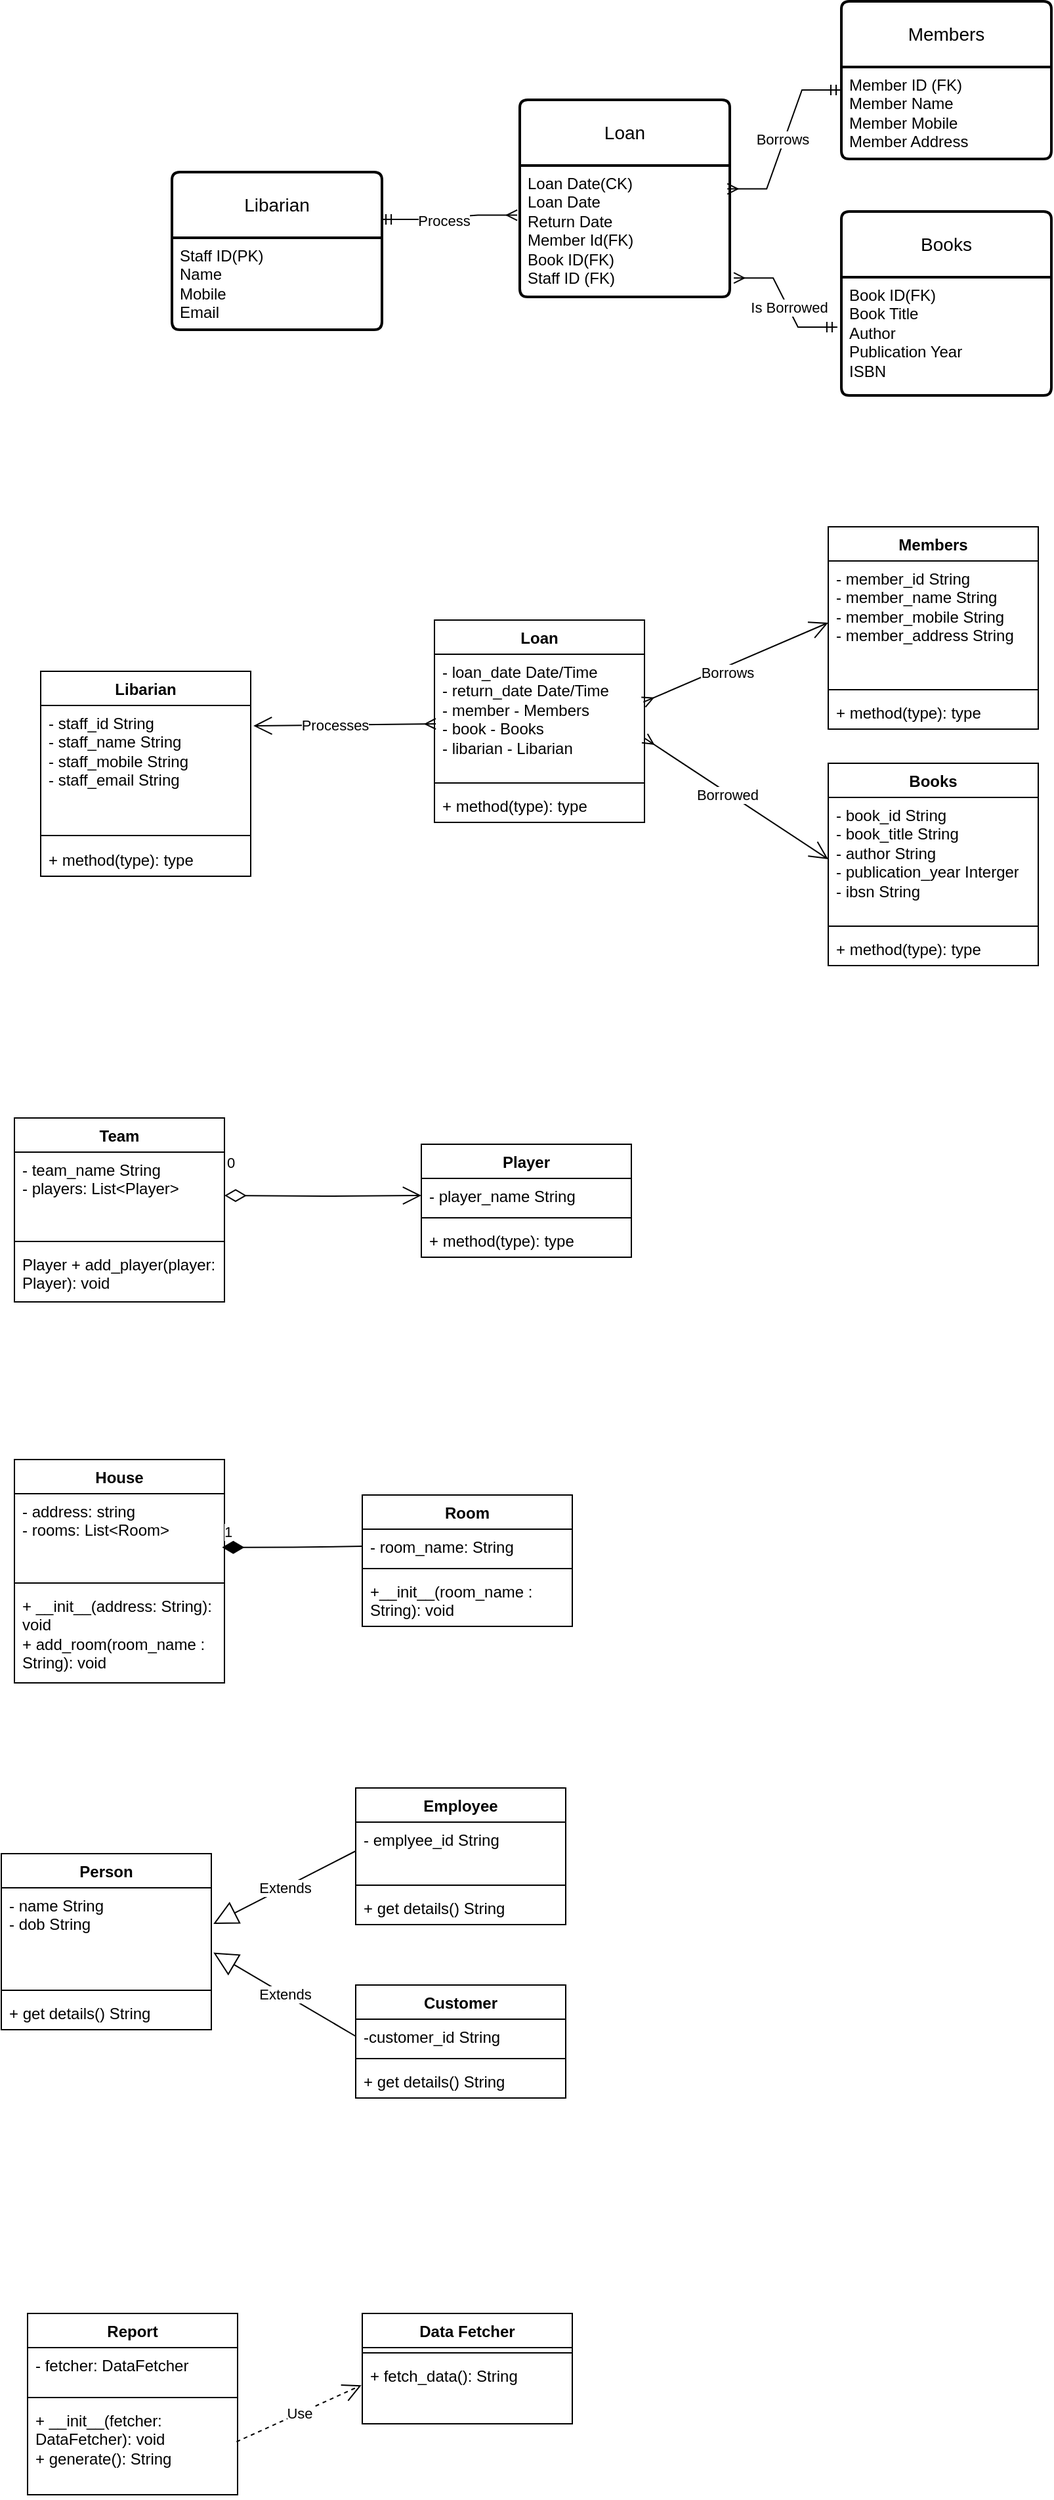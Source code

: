<mxfile version="24.4.9" type="github">
  <diagram name="Page-1" id="__DIU5h5kTY2vrSWCCUe">
    <mxGraphModel dx="596" dy="1442" grid="1" gridSize="10" guides="1" tooltips="1" connect="1" arrows="1" fold="1" page="1" pageScale="1" pageWidth="850" pageHeight="1100" math="0" shadow="0">
      <root>
        <mxCell id="0" />
        <mxCell id="1" parent="0" />
        <mxCell id="IKmc-VJ2x0gXi0Ftxa_Y-1" value="Books" style="swimlane;childLayout=stackLayout;horizontal=1;startSize=50;horizontalStack=0;rounded=1;fontSize=14;fontStyle=0;strokeWidth=2;resizeParent=0;resizeLast=1;shadow=0;dashed=0;align=center;arcSize=4;whiteSpace=wrap;html=1;" vertex="1" parent="1">
          <mxGeometry x="710" y="-540" width="160" height="140" as="geometry" />
        </mxCell>
        <mxCell id="IKmc-VJ2x0gXi0Ftxa_Y-2" value="Book ID(FK)&lt;div&gt;Book Title&lt;/div&gt;&lt;div&gt;Author&lt;/div&gt;&lt;div&gt;Publication Year&lt;/div&gt;&lt;div&gt;ISBN&lt;/div&gt;" style="align=left;strokeColor=none;fillColor=none;spacingLeft=4;fontSize=12;verticalAlign=top;resizable=0;rotatable=0;part=1;html=1;" vertex="1" parent="IKmc-VJ2x0gXi0Ftxa_Y-1">
          <mxGeometry y="50" width="160" height="90" as="geometry" />
        </mxCell>
        <mxCell id="IKmc-VJ2x0gXi0Ftxa_Y-3" value="Members" style="swimlane;childLayout=stackLayout;horizontal=1;startSize=50;horizontalStack=0;rounded=1;fontSize=14;fontStyle=0;strokeWidth=2;resizeParent=0;resizeLast=1;shadow=0;dashed=0;align=center;arcSize=4;whiteSpace=wrap;html=1;" vertex="1" parent="1">
          <mxGeometry x="710" y="-700" width="160" height="120" as="geometry" />
        </mxCell>
        <mxCell id="IKmc-VJ2x0gXi0Ftxa_Y-4" value="Member ID (FK)&lt;div&gt;Member Name&amp;nbsp;&lt;/div&gt;&lt;div&gt;Member Mobile&lt;/div&gt;&lt;div&gt;Member Address&lt;/div&gt;" style="align=left;strokeColor=none;fillColor=none;spacingLeft=4;fontSize=12;verticalAlign=top;resizable=0;rotatable=0;part=1;html=1;" vertex="1" parent="IKmc-VJ2x0gXi0Ftxa_Y-3">
          <mxGeometry y="50" width="160" height="70" as="geometry" />
        </mxCell>
        <mxCell id="IKmc-VJ2x0gXi0Ftxa_Y-5" value="Loan" style="swimlane;childLayout=stackLayout;horizontal=1;startSize=50;horizontalStack=0;rounded=1;fontSize=14;fontStyle=0;strokeWidth=2;resizeParent=0;resizeLast=1;shadow=0;dashed=0;align=center;arcSize=4;whiteSpace=wrap;html=1;" vertex="1" parent="1">
          <mxGeometry x="465" y="-625" width="160" height="150" as="geometry" />
        </mxCell>
        <mxCell id="IKmc-VJ2x0gXi0Ftxa_Y-6" value="&lt;div&gt;Loan Date(CK)&lt;/div&gt;Loan Date&lt;div&gt;Return Date&lt;/div&gt;&lt;div&gt;Member Id(FK)&lt;/div&gt;&lt;div&gt;Book ID(FK)&lt;/div&gt;&lt;div&gt;Staff ID (FK)&lt;/div&gt;" style="align=left;strokeColor=none;fillColor=none;spacingLeft=4;fontSize=12;verticalAlign=top;resizable=0;rotatable=0;part=1;html=1;" vertex="1" parent="IKmc-VJ2x0gXi0Ftxa_Y-5">
          <mxGeometry y="50" width="160" height="100" as="geometry" />
        </mxCell>
        <mxCell id="IKmc-VJ2x0gXi0Ftxa_Y-7" value="Libarian" style="swimlane;childLayout=stackLayout;horizontal=1;startSize=50;horizontalStack=0;rounded=1;fontSize=14;fontStyle=0;strokeWidth=2;resizeParent=0;resizeLast=1;shadow=0;dashed=0;align=center;arcSize=4;whiteSpace=wrap;html=1;" vertex="1" parent="1">
          <mxGeometry x="200" y="-570" width="160" height="120" as="geometry" />
        </mxCell>
        <mxCell id="IKmc-VJ2x0gXi0Ftxa_Y-8" value="Staff ID(PK)&lt;div&gt;Name&amp;nbsp;&lt;/div&gt;&lt;div&gt;Mobile&lt;/div&gt;&lt;div&gt;Email&lt;/div&gt;" style="align=left;strokeColor=none;fillColor=none;spacingLeft=4;fontSize=12;verticalAlign=top;resizable=0;rotatable=0;part=1;html=1;" vertex="1" parent="IKmc-VJ2x0gXi0Ftxa_Y-7">
          <mxGeometry y="50" width="160" height="70" as="geometry" />
        </mxCell>
        <mxCell id="IKmc-VJ2x0gXi0Ftxa_Y-10" value="" style="edgeStyle=entityRelationEdgeStyle;fontSize=12;html=1;endArrow=ERmany;rounded=0;exitX=-0.019;exitY=0.422;exitDx=0;exitDy=0;entryX=1.019;entryY=0.856;entryDx=0;entryDy=0;entryPerimeter=0;exitPerimeter=0;endFill=0;startArrow=ERmandOne;startFill=0;" edge="1" parent="1" source="IKmc-VJ2x0gXi0Ftxa_Y-2" target="IKmc-VJ2x0gXi0Ftxa_Y-6">
          <mxGeometry width="100" height="100" relative="1" as="geometry">
            <mxPoint x="570" y="-520" as="sourcePoint" />
            <mxPoint x="670" y="-620" as="targetPoint" />
          </mxGeometry>
        </mxCell>
        <mxCell id="IKmc-VJ2x0gXi0Ftxa_Y-15" value="Is Borrowed" style="edgeLabel;html=1;align=center;verticalAlign=middle;resizable=0;points=[];" vertex="1" connectable="0" parent="IKmc-VJ2x0gXi0Ftxa_Y-10">
          <mxGeometry x="-0.075" relative="1" as="geometry">
            <mxPoint as="offset" />
          </mxGeometry>
        </mxCell>
        <mxCell id="IKmc-VJ2x0gXi0Ftxa_Y-11" value="" style="edgeStyle=entityRelationEdgeStyle;fontSize=12;html=1;endArrow=ERmany;rounded=0;entryX=0.988;entryY=0.178;entryDx=0;entryDy=0;entryPerimeter=0;exitX=0;exitY=0.25;exitDx=0;exitDy=0;endFill=0;startArrow=ERmandOne;startFill=0;" edge="1" parent="1" source="IKmc-VJ2x0gXi0Ftxa_Y-4" target="IKmc-VJ2x0gXi0Ftxa_Y-6">
          <mxGeometry width="100" height="100" relative="1" as="geometry">
            <mxPoint x="640" y="-560" as="sourcePoint" />
            <mxPoint x="740" y="-660" as="targetPoint" />
          </mxGeometry>
        </mxCell>
        <mxCell id="IKmc-VJ2x0gXi0Ftxa_Y-14" value="Borrows" style="edgeLabel;html=1;align=center;verticalAlign=middle;resizable=0;points=[];" vertex="1" connectable="0" parent="IKmc-VJ2x0gXi0Ftxa_Y-11">
          <mxGeometry x="0.001" y="-2" relative="1" as="geometry">
            <mxPoint as="offset" />
          </mxGeometry>
        </mxCell>
        <mxCell id="IKmc-VJ2x0gXi0Ftxa_Y-12" value="" style="edgeStyle=entityRelationEdgeStyle;fontSize=12;html=1;endArrow=ERmany;rounded=0;entryX=-0.012;entryY=0.378;entryDx=0;entryDy=0;entryPerimeter=0;exitX=0.994;exitY=0.371;exitDx=0;exitDy=0;exitPerimeter=0;endFill=0;startArrow=ERmandOne;startFill=0;" edge="1" parent="1" target="IKmc-VJ2x0gXi0Ftxa_Y-6">
          <mxGeometry width="100" height="100" relative="1" as="geometry">
            <mxPoint x="359.04" y="-534.03" as="sourcePoint" />
            <mxPoint x="670" y="-620" as="targetPoint" />
          </mxGeometry>
        </mxCell>
        <mxCell id="IKmc-VJ2x0gXi0Ftxa_Y-13" value="Process" style="edgeLabel;html=1;align=center;verticalAlign=middle;resizable=0;points=[];" vertex="1" connectable="0" parent="IKmc-VJ2x0gXi0Ftxa_Y-12">
          <mxGeometry x="-0.074" y="-2" relative="1" as="geometry">
            <mxPoint as="offset" />
          </mxGeometry>
        </mxCell>
        <mxCell id="IKmc-VJ2x0gXi0Ftxa_Y-16" value="Books" style="swimlane;fontStyle=1;align=center;verticalAlign=top;childLayout=stackLayout;horizontal=1;startSize=26;horizontalStack=0;resizeParent=1;resizeParentMax=0;resizeLast=0;collapsible=1;marginBottom=0;whiteSpace=wrap;html=1;" vertex="1" parent="1">
          <mxGeometry x="700" y="-120" width="160" height="154" as="geometry" />
        </mxCell>
        <mxCell id="IKmc-VJ2x0gXi0Ftxa_Y-17" value="&lt;span style=&quot;text-wrap: nowrap;&quot;&gt;- book_id String&lt;/span&gt;&lt;div style=&quot;text-wrap: nowrap;&quot;&gt;- book_title&amp;nbsp;&lt;span style=&quot;background-color: initial;&quot;&gt;String&lt;/span&gt;&lt;/div&gt;&lt;div style=&quot;text-wrap: nowrap;&quot;&gt;- author&amp;nbsp;&lt;span style=&quot;background-color: initial;&quot;&gt;String&lt;/span&gt;&lt;/div&gt;&lt;div style=&quot;text-wrap: nowrap;&quot;&gt;- publication_year Interger&lt;/div&gt;&lt;div style=&quot;text-wrap: nowrap;&quot;&gt;- ibsn String&lt;/div&gt;" style="text;strokeColor=none;fillColor=none;align=left;verticalAlign=top;spacingLeft=4;spacingRight=4;overflow=hidden;rotatable=0;points=[[0,0.5],[1,0.5]];portConstraint=eastwest;whiteSpace=wrap;html=1;" vertex="1" parent="IKmc-VJ2x0gXi0Ftxa_Y-16">
          <mxGeometry y="26" width="160" height="94" as="geometry" />
        </mxCell>
        <mxCell id="IKmc-VJ2x0gXi0Ftxa_Y-18" value="" style="line;strokeWidth=1;fillColor=none;align=left;verticalAlign=middle;spacingTop=-1;spacingLeft=3;spacingRight=3;rotatable=0;labelPosition=right;points=[];portConstraint=eastwest;strokeColor=inherit;" vertex="1" parent="IKmc-VJ2x0gXi0Ftxa_Y-16">
          <mxGeometry y="120" width="160" height="8" as="geometry" />
        </mxCell>
        <mxCell id="IKmc-VJ2x0gXi0Ftxa_Y-19" value="+ method(type): type" style="text;strokeColor=none;fillColor=none;align=left;verticalAlign=top;spacingLeft=4;spacingRight=4;overflow=hidden;rotatable=0;points=[[0,0.5],[1,0.5]];portConstraint=eastwest;whiteSpace=wrap;html=1;" vertex="1" parent="IKmc-VJ2x0gXi0Ftxa_Y-16">
          <mxGeometry y="128" width="160" height="26" as="geometry" />
        </mxCell>
        <mxCell id="IKmc-VJ2x0gXi0Ftxa_Y-20" value="Members" style="swimlane;fontStyle=1;align=center;verticalAlign=top;childLayout=stackLayout;horizontal=1;startSize=26;horizontalStack=0;resizeParent=1;resizeParentMax=0;resizeLast=0;collapsible=1;marginBottom=0;whiteSpace=wrap;html=1;" vertex="1" parent="1">
          <mxGeometry x="700" y="-300" width="160" height="154" as="geometry" />
        </mxCell>
        <mxCell id="IKmc-VJ2x0gXi0Ftxa_Y-21" value="&lt;span style=&quot;text-wrap: nowrap;&quot;&gt;- member_id String&lt;/span&gt;&lt;div style=&quot;text-wrap: nowrap;&quot;&gt;- member_name&amp;nbsp;&lt;span style=&quot;background-color: initial;&quot;&gt;String&lt;/span&gt;&lt;/div&gt;&lt;div style=&quot;text-wrap: nowrap;&quot;&gt;- member_mobile&amp;nbsp;&lt;span style=&quot;background-color: initial;&quot;&gt;String&lt;/span&gt;&lt;/div&gt;&lt;div style=&quot;text-wrap: nowrap;&quot;&gt;- member_address&amp;nbsp;&lt;span style=&quot;background-color: initial;&quot;&gt;String&lt;/span&gt;&lt;/div&gt;" style="text;strokeColor=none;fillColor=none;align=left;verticalAlign=top;spacingLeft=4;spacingRight=4;overflow=hidden;rotatable=0;points=[[0,0.5],[1,0.5]];portConstraint=eastwest;whiteSpace=wrap;html=1;" vertex="1" parent="IKmc-VJ2x0gXi0Ftxa_Y-20">
          <mxGeometry y="26" width="160" height="94" as="geometry" />
        </mxCell>
        <mxCell id="IKmc-VJ2x0gXi0Ftxa_Y-22" value="" style="line;strokeWidth=1;fillColor=none;align=left;verticalAlign=middle;spacingTop=-1;spacingLeft=3;spacingRight=3;rotatable=0;labelPosition=right;points=[];portConstraint=eastwest;strokeColor=inherit;" vertex="1" parent="IKmc-VJ2x0gXi0Ftxa_Y-20">
          <mxGeometry y="120" width="160" height="8" as="geometry" />
        </mxCell>
        <mxCell id="IKmc-VJ2x0gXi0Ftxa_Y-23" value="+ method(type): type" style="text;strokeColor=none;fillColor=none;align=left;verticalAlign=top;spacingLeft=4;spacingRight=4;overflow=hidden;rotatable=0;points=[[0,0.5],[1,0.5]];portConstraint=eastwest;whiteSpace=wrap;html=1;" vertex="1" parent="IKmc-VJ2x0gXi0Ftxa_Y-20">
          <mxGeometry y="128" width="160" height="26" as="geometry" />
        </mxCell>
        <mxCell id="IKmc-VJ2x0gXi0Ftxa_Y-24" value="Loan" style="swimlane;fontStyle=1;align=center;verticalAlign=top;childLayout=stackLayout;horizontal=1;startSize=26;horizontalStack=0;resizeParent=1;resizeParentMax=0;resizeLast=0;collapsible=1;marginBottom=0;whiteSpace=wrap;html=1;" vertex="1" parent="1">
          <mxGeometry x="400" y="-229" width="160" height="154" as="geometry" />
        </mxCell>
        <mxCell id="IKmc-VJ2x0gXi0Ftxa_Y-25" value="&lt;div style=&quot;text-wrap: nowrap;&quot;&gt;- loan_date&amp;nbsp;&lt;span style=&quot;background-color: initial;&quot;&gt;Date/Time&lt;/span&gt;&lt;/div&gt;&lt;div style=&quot;text-wrap: nowrap;&quot;&gt;- return_date Date/Time&lt;/div&gt;&lt;div style=&quot;text-wrap: nowrap;&quot;&gt;- member - Members&lt;/div&gt;&lt;div style=&quot;text-wrap: nowrap;&quot;&gt;&lt;span style=&quot;background-color: initial;&quot;&gt;- book - Books&lt;/span&gt;&lt;/div&gt;&lt;div style=&quot;text-wrap: nowrap;&quot;&gt;- libarian - Libarian&lt;/div&gt;" style="text;strokeColor=none;fillColor=none;align=left;verticalAlign=top;spacingLeft=4;spacingRight=4;overflow=hidden;rotatable=0;points=[[0,0.5],[1,0.5]];portConstraint=eastwest;whiteSpace=wrap;html=1;" vertex="1" parent="IKmc-VJ2x0gXi0Ftxa_Y-24">
          <mxGeometry y="26" width="160" height="94" as="geometry" />
        </mxCell>
        <mxCell id="IKmc-VJ2x0gXi0Ftxa_Y-26" value="" style="line;strokeWidth=1;fillColor=none;align=left;verticalAlign=middle;spacingTop=-1;spacingLeft=3;spacingRight=3;rotatable=0;labelPosition=right;points=[];portConstraint=eastwest;strokeColor=inherit;" vertex="1" parent="IKmc-VJ2x0gXi0Ftxa_Y-24">
          <mxGeometry y="120" width="160" height="8" as="geometry" />
        </mxCell>
        <mxCell id="IKmc-VJ2x0gXi0Ftxa_Y-27" value="+ method(type): type" style="text;strokeColor=none;fillColor=none;align=left;verticalAlign=top;spacingLeft=4;spacingRight=4;overflow=hidden;rotatable=0;points=[[0,0.5],[1,0.5]];portConstraint=eastwest;whiteSpace=wrap;html=1;" vertex="1" parent="IKmc-VJ2x0gXi0Ftxa_Y-24">
          <mxGeometry y="128" width="160" height="26" as="geometry" />
        </mxCell>
        <mxCell id="IKmc-VJ2x0gXi0Ftxa_Y-28" value="Libarian" style="swimlane;fontStyle=1;align=center;verticalAlign=top;childLayout=stackLayout;horizontal=1;startSize=26;horizontalStack=0;resizeParent=1;resizeParentMax=0;resizeLast=0;collapsible=1;marginBottom=0;whiteSpace=wrap;html=1;" vertex="1" parent="1">
          <mxGeometry x="100" y="-190" width="160" height="156" as="geometry" />
        </mxCell>
        <mxCell id="IKmc-VJ2x0gXi0Ftxa_Y-29" value="- staff_id String&lt;div&gt;- staff_name String&lt;/div&gt;&lt;div&gt;- staff_mobile String&lt;/div&gt;&lt;div&gt;- staff_email String&lt;/div&gt;" style="text;strokeColor=none;fillColor=none;align=left;verticalAlign=top;spacingLeft=4;spacingRight=4;overflow=hidden;rotatable=0;points=[[0,0.5],[1,0.5]];portConstraint=eastwest;whiteSpace=wrap;html=1;" vertex="1" parent="IKmc-VJ2x0gXi0Ftxa_Y-28">
          <mxGeometry y="26" width="160" height="94" as="geometry" />
        </mxCell>
        <mxCell id="IKmc-VJ2x0gXi0Ftxa_Y-30" value="" style="line;strokeWidth=1;fillColor=none;align=left;verticalAlign=middle;spacingTop=-1;spacingLeft=3;spacingRight=3;rotatable=0;labelPosition=right;points=[];portConstraint=eastwest;strokeColor=inherit;" vertex="1" parent="IKmc-VJ2x0gXi0Ftxa_Y-28">
          <mxGeometry y="120" width="160" height="10" as="geometry" />
        </mxCell>
        <mxCell id="IKmc-VJ2x0gXi0Ftxa_Y-31" value="+ method(type): type" style="text;strokeColor=none;fillColor=none;align=left;verticalAlign=top;spacingLeft=4;spacingRight=4;overflow=hidden;rotatable=0;points=[[0,0.5],[1,0.5]];portConstraint=eastwest;whiteSpace=wrap;html=1;" vertex="1" parent="IKmc-VJ2x0gXi0Ftxa_Y-28">
          <mxGeometry y="130" width="160" height="26" as="geometry" />
        </mxCell>
        <mxCell id="IKmc-VJ2x0gXi0Ftxa_Y-37" value="" style="endArrow=open;endFill=1;endSize=12;html=1;rounded=0;entryX=1.013;entryY=0.591;entryDx=0;entryDy=0;entryPerimeter=0;startArrow=ERmany;startFill=0;" edge="1" parent="1">
          <mxGeometry width="160" relative="1" as="geometry">
            <mxPoint x="401" y="-150" as="sourcePoint" />
            <mxPoint x="262.08" y="-148.446" as="targetPoint" />
          </mxGeometry>
        </mxCell>
        <mxCell id="IKmc-VJ2x0gXi0Ftxa_Y-42" value="Processes" style="edgeLabel;html=1;align=center;verticalAlign=middle;resizable=0;points=[];" vertex="1" connectable="0" parent="IKmc-VJ2x0gXi0Ftxa_Y-37">
          <mxGeometry x="0.109" relative="1" as="geometry">
            <mxPoint as="offset" />
          </mxGeometry>
        </mxCell>
        <mxCell id="IKmc-VJ2x0gXi0Ftxa_Y-38" value="" style="endArrow=open;endFill=1;endSize=12;html=1;rounded=0;entryX=0;entryY=0.5;entryDx=0;entryDy=0;exitX=0.995;exitY=0.388;exitDx=0;exitDy=0;exitPerimeter=0;startArrow=ERmany;startFill=0;" edge="1" parent="1" source="IKmc-VJ2x0gXi0Ftxa_Y-25" target="IKmc-VJ2x0gXi0Ftxa_Y-21">
          <mxGeometry width="160" relative="1" as="geometry">
            <mxPoint x="510" y="-40" as="sourcePoint" />
            <mxPoint x="670" y="-40" as="targetPoint" />
          </mxGeometry>
        </mxCell>
        <mxCell id="IKmc-VJ2x0gXi0Ftxa_Y-41" value="Borrows" style="edgeLabel;html=1;align=center;verticalAlign=middle;resizable=0;points=[];" vertex="1" connectable="0" parent="IKmc-VJ2x0gXi0Ftxa_Y-38">
          <mxGeometry x="-0.128" y="-4" relative="1" as="geometry">
            <mxPoint as="offset" />
          </mxGeometry>
        </mxCell>
        <mxCell id="IKmc-VJ2x0gXi0Ftxa_Y-39" value="" style="endArrow=open;endFill=1;endSize=12;html=1;rounded=0;entryX=0;entryY=0.5;entryDx=0;entryDy=0;exitX=1.001;exitY=0.681;exitDx=0;exitDy=0;exitPerimeter=0;startArrow=ERmany;startFill=0;" edge="1" parent="1" source="IKmc-VJ2x0gXi0Ftxa_Y-25" target="IKmc-VJ2x0gXi0Ftxa_Y-17">
          <mxGeometry width="160" relative="1" as="geometry">
            <mxPoint x="420" as="sourcePoint" />
            <mxPoint x="580" as="targetPoint" />
          </mxGeometry>
        </mxCell>
        <mxCell id="IKmc-VJ2x0gXi0Ftxa_Y-40" value="Borrowed" style="edgeLabel;html=1;align=center;verticalAlign=middle;resizable=0;points=[];" vertex="1" connectable="0" parent="IKmc-VJ2x0gXi0Ftxa_Y-39">
          <mxGeometry x="-0.091" y="-1" relative="1" as="geometry">
            <mxPoint as="offset" />
          </mxGeometry>
        </mxCell>
        <mxCell id="IKmc-VJ2x0gXi0Ftxa_Y-43" value="Player" style="swimlane;fontStyle=1;align=center;verticalAlign=top;childLayout=stackLayout;horizontal=1;startSize=26;horizontalStack=0;resizeParent=1;resizeParentMax=0;resizeLast=0;collapsible=1;marginBottom=0;whiteSpace=wrap;html=1;" vertex="1" parent="1">
          <mxGeometry x="390" y="170" width="160" height="86" as="geometry" />
        </mxCell>
        <mxCell id="IKmc-VJ2x0gXi0Ftxa_Y-44" value="- player_name String" style="text;strokeColor=none;fillColor=none;align=left;verticalAlign=top;spacingLeft=4;spacingRight=4;overflow=hidden;rotatable=0;points=[[0,0.5],[1,0.5]];portConstraint=eastwest;whiteSpace=wrap;html=1;" vertex="1" parent="IKmc-VJ2x0gXi0Ftxa_Y-43">
          <mxGeometry y="26" width="160" height="26" as="geometry" />
        </mxCell>
        <mxCell id="IKmc-VJ2x0gXi0Ftxa_Y-45" value="" style="line;strokeWidth=1;fillColor=none;align=left;verticalAlign=middle;spacingTop=-1;spacingLeft=3;spacingRight=3;rotatable=0;labelPosition=right;points=[];portConstraint=eastwest;strokeColor=inherit;" vertex="1" parent="IKmc-VJ2x0gXi0Ftxa_Y-43">
          <mxGeometry y="52" width="160" height="8" as="geometry" />
        </mxCell>
        <mxCell id="IKmc-VJ2x0gXi0Ftxa_Y-46" value="+ method(type): type" style="text;strokeColor=none;fillColor=none;align=left;verticalAlign=top;spacingLeft=4;spacingRight=4;overflow=hidden;rotatable=0;points=[[0,0.5],[1,0.5]];portConstraint=eastwest;whiteSpace=wrap;html=1;" vertex="1" parent="IKmc-VJ2x0gXi0Ftxa_Y-43">
          <mxGeometry y="60" width="160" height="26" as="geometry" />
        </mxCell>
        <mxCell id="IKmc-VJ2x0gXi0Ftxa_Y-47" value="Team" style="swimlane;fontStyle=1;align=center;verticalAlign=top;childLayout=stackLayout;horizontal=1;startSize=26;horizontalStack=0;resizeParent=1;resizeParentMax=0;resizeLast=0;collapsible=1;marginBottom=0;whiteSpace=wrap;html=1;" vertex="1" parent="1">
          <mxGeometry x="80" y="150" width="160" height="140" as="geometry" />
        </mxCell>
        <mxCell id="IKmc-VJ2x0gXi0Ftxa_Y-48" value="- team_name String&lt;div&gt;- players: List&amp;lt;Player&amp;gt;&lt;/div&gt;" style="text;strokeColor=none;fillColor=none;align=left;verticalAlign=top;spacingLeft=4;spacingRight=4;overflow=hidden;rotatable=0;points=[[0,0.5],[1,0.5]];portConstraint=eastwest;whiteSpace=wrap;html=1;" vertex="1" parent="IKmc-VJ2x0gXi0Ftxa_Y-47">
          <mxGeometry y="26" width="160" height="64" as="geometry" />
        </mxCell>
        <mxCell id="IKmc-VJ2x0gXi0Ftxa_Y-49" value="" style="line;strokeWidth=1;fillColor=none;align=left;verticalAlign=middle;spacingTop=-1;spacingLeft=3;spacingRight=3;rotatable=0;labelPosition=right;points=[];portConstraint=eastwest;strokeColor=inherit;" vertex="1" parent="IKmc-VJ2x0gXi0Ftxa_Y-47">
          <mxGeometry y="90" width="160" height="8" as="geometry" />
        </mxCell>
        <mxCell id="IKmc-VJ2x0gXi0Ftxa_Y-50" value="&lt;div&gt;Player + add_player(player: Player): void&lt;br&gt;&lt;/div&gt;" style="text;strokeColor=none;fillColor=none;align=left;verticalAlign=top;spacingLeft=4;spacingRight=4;overflow=hidden;rotatable=0;points=[[0,0.5],[1,0.5]];portConstraint=eastwest;whiteSpace=wrap;html=1;" vertex="1" parent="IKmc-VJ2x0gXi0Ftxa_Y-47">
          <mxGeometry y="98" width="160" height="42" as="geometry" />
        </mxCell>
        <mxCell id="IKmc-VJ2x0gXi0Ftxa_Y-51" value="0&lt;div&gt;&lt;br&gt;&lt;/div&gt;" style="endArrow=open;html=1;endSize=12;startArrow=diamondThin;startSize=14;startFill=0;edgeStyle=orthogonalEdgeStyle;align=left;verticalAlign=bottom;rounded=0;entryX=0;entryY=0.5;entryDx=0;entryDy=0;" edge="1" parent="1" target="IKmc-VJ2x0gXi0Ftxa_Y-44">
          <mxGeometry x="-1" y="3" relative="1" as="geometry">
            <mxPoint x="240" y="209" as="sourcePoint" />
            <mxPoint x="670" y="200" as="targetPoint" />
          </mxGeometry>
        </mxCell>
        <mxCell id="IKmc-VJ2x0gXi0Ftxa_Y-55" value="Room" style="swimlane;fontStyle=1;align=center;verticalAlign=top;childLayout=stackLayout;horizontal=1;startSize=26;horizontalStack=0;resizeParent=1;resizeParentMax=0;resizeLast=0;collapsible=1;marginBottom=0;whiteSpace=wrap;html=1;" vertex="1" parent="1">
          <mxGeometry x="345" y="437" width="160" height="100" as="geometry" />
        </mxCell>
        <mxCell id="IKmc-VJ2x0gXi0Ftxa_Y-56" value="- room_name: String" style="text;strokeColor=none;fillColor=none;align=left;verticalAlign=top;spacingLeft=4;spacingRight=4;overflow=hidden;rotatable=0;points=[[0,0.5],[1,0.5]];portConstraint=eastwest;whiteSpace=wrap;html=1;" vertex="1" parent="IKmc-VJ2x0gXi0Ftxa_Y-55">
          <mxGeometry y="26" width="160" height="26" as="geometry" />
        </mxCell>
        <mxCell id="IKmc-VJ2x0gXi0Ftxa_Y-57" value="" style="line;strokeWidth=1;fillColor=none;align=left;verticalAlign=middle;spacingTop=-1;spacingLeft=3;spacingRight=3;rotatable=0;labelPosition=right;points=[];portConstraint=eastwest;strokeColor=inherit;" vertex="1" parent="IKmc-VJ2x0gXi0Ftxa_Y-55">
          <mxGeometry y="52" width="160" height="8" as="geometry" />
        </mxCell>
        <mxCell id="IKmc-VJ2x0gXi0Ftxa_Y-58" value="+__init__(room_name : String): void" style="text;strokeColor=none;fillColor=none;align=left;verticalAlign=top;spacingLeft=4;spacingRight=4;overflow=hidden;rotatable=0;points=[[0,0.5],[1,0.5]];portConstraint=eastwest;whiteSpace=wrap;html=1;" vertex="1" parent="IKmc-VJ2x0gXi0Ftxa_Y-55">
          <mxGeometry y="60" width="160" height="40" as="geometry" />
        </mxCell>
        <mxCell id="IKmc-VJ2x0gXi0Ftxa_Y-59" value="House" style="swimlane;fontStyle=1;align=center;verticalAlign=top;childLayout=stackLayout;horizontal=1;startSize=26;horizontalStack=0;resizeParent=1;resizeParentMax=0;resizeLast=0;collapsible=1;marginBottom=0;whiteSpace=wrap;html=1;" vertex="1" parent="1">
          <mxGeometry x="80" y="410" width="160" height="170" as="geometry" />
        </mxCell>
        <mxCell id="IKmc-VJ2x0gXi0Ftxa_Y-60" value="- address: string&lt;div&gt;- rooms: List&amp;lt;Room&amp;gt;&lt;/div&gt;" style="text;strokeColor=none;fillColor=none;align=left;verticalAlign=top;spacingLeft=4;spacingRight=4;overflow=hidden;rotatable=0;points=[[0,0.5],[1,0.5]];portConstraint=eastwest;whiteSpace=wrap;html=1;" vertex="1" parent="IKmc-VJ2x0gXi0Ftxa_Y-59">
          <mxGeometry y="26" width="160" height="64" as="geometry" />
        </mxCell>
        <mxCell id="IKmc-VJ2x0gXi0Ftxa_Y-61" value="" style="line;strokeWidth=1;fillColor=none;align=left;verticalAlign=middle;spacingTop=-1;spacingLeft=3;spacingRight=3;rotatable=0;labelPosition=right;points=[];portConstraint=eastwest;strokeColor=inherit;" vertex="1" parent="IKmc-VJ2x0gXi0Ftxa_Y-59">
          <mxGeometry y="90" width="160" height="8" as="geometry" />
        </mxCell>
        <mxCell id="IKmc-VJ2x0gXi0Ftxa_Y-62" value="&lt;div&gt;+ __init__(address: String): void&lt;/div&gt;+ add_room(room_name : String): void" style="text;strokeColor=none;fillColor=none;align=left;verticalAlign=top;spacingLeft=4;spacingRight=4;overflow=hidden;rotatable=0;points=[[0,0.5],[1,0.5]];portConstraint=eastwest;whiteSpace=wrap;html=1;" vertex="1" parent="IKmc-VJ2x0gXi0Ftxa_Y-59">
          <mxGeometry y="98" width="160" height="72" as="geometry" />
        </mxCell>
        <mxCell id="IKmc-VJ2x0gXi0Ftxa_Y-63" value="1" style="endArrow=none;html=1;endSize=12;startArrow=diamondThin;startSize=14;startFill=1;edgeStyle=orthogonalEdgeStyle;align=left;verticalAlign=bottom;rounded=0;exitX=0.989;exitY=0.638;exitDx=0;exitDy=0;exitPerimeter=0;entryX=0;entryY=0.5;entryDx=0;entryDy=0;endFill=0;" edge="1" parent="1" source="IKmc-VJ2x0gXi0Ftxa_Y-60" target="IKmc-VJ2x0gXi0Ftxa_Y-56">
          <mxGeometry x="-1" y="3" relative="1" as="geometry">
            <mxPoint x="250" y="480" as="sourcePoint" />
            <mxPoint x="410" y="480" as="targetPoint" />
          </mxGeometry>
        </mxCell>
        <mxCell id="IKmc-VJ2x0gXi0Ftxa_Y-64" value="Employee" style="swimlane;fontStyle=1;align=center;verticalAlign=top;childLayout=stackLayout;horizontal=1;startSize=26;horizontalStack=0;resizeParent=1;resizeParentMax=0;resizeLast=0;collapsible=1;marginBottom=0;whiteSpace=wrap;html=1;" vertex="1" parent="1">
          <mxGeometry x="340" y="660" width="160" height="104" as="geometry" />
        </mxCell>
        <mxCell id="IKmc-VJ2x0gXi0Ftxa_Y-65" value="- emplyee_id String" style="text;strokeColor=none;fillColor=none;align=left;verticalAlign=top;spacingLeft=4;spacingRight=4;overflow=hidden;rotatable=0;points=[[0,0.5],[1,0.5]];portConstraint=eastwest;whiteSpace=wrap;html=1;" vertex="1" parent="IKmc-VJ2x0gXi0Ftxa_Y-64">
          <mxGeometry y="26" width="160" height="44" as="geometry" />
        </mxCell>
        <mxCell id="IKmc-VJ2x0gXi0Ftxa_Y-66" value="" style="line;strokeWidth=1;fillColor=none;align=left;verticalAlign=middle;spacingTop=-1;spacingLeft=3;spacingRight=3;rotatable=0;labelPosition=right;points=[];portConstraint=eastwest;strokeColor=inherit;" vertex="1" parent="IKmc-VJ2x0gXi0Ftxa_Y-64">
          <mxGeometry y="70" width="160" height="8" as="geometry" />
        </mxCell>
        <mxCell id="IKmc-VJ2x0gXi0Ftxa_Y-67" value="+ get details() String" style="text;strokeColor=none;fillColor=none;align=left;verticalAlign=top;spacingLeft=4;spacingRight=4;overflow=hidden;rotatable=0;points=[[0,0.5],[1,0.5]];portConstraint=eastwest;whiteSpace=wrap;html=1;" vertex="1" parent="IKmc-VJ2x0gXi0Ftxa_Y-64">
          <mxGeometry y="78" width="160" height="26" as="geometry" />
        </mxCell>
        <mxCell id="IKmc-VJ2x0gXi0Ftxa_Y-68" value="Person" style="swimlane;fontStyle=1;align=center;verticalAlign=top;childLayout=stackLayout;horizontal=1;startSize=26;horizontalStack=0;resizeParent=1;resizeParentMax=0;resizeLast=0;collapsible=1;marginBottom=0;whiteSpace=wrap;html=1;" vertex="1" parent="1">
          <mxGeometry x="70" y="710" width="160" height="134" as="geometry" />
        </mxCell>
        <mxCell id="IKmc-VJ2x0gXi0Ftxa_Y-69" value="- name String&lt;div&gt;- dob String&lt;/div&gt;" style="text;strokeColor=none;fillColor=none;align=left;verticalAlign=top;spacingLeft=4;spacingRight=4;overflow=hidden;rotatable=0;points=[[0,0.5],[1,0.5]];portConstraint=eastwest;whiteSpace=wrap;html=1;" vertex="1" parent="IKmc-VJ2x0gXi0Ftxa_Y-68">
          <mxGeometry y="26" width="160" height="74" as="geometry" />
        </mxCell>
        <mxCell id="IKmc-VJ2x0gXi0Ftxa_Y-70" value="" style="line;strokeWidth=1;fillColor=none;align=left;verticalAlign=middle;spacingTop=-1;spacingLeft=3;spacingRight=3;rotatable=0;labelPosition=right;points=[];portConstraint=eastwest;strokeColor=inherit;" vertex="1" parent="IKmc-VJ2x0gXi0Ftxa_Y-68">
          <mxGeometry y="100" width="160" height="8" as="geometry" />
        </mxCell>
        <mxCell id="IKmc-VJ2x0gXi0Ftxa_Y-71" value="+ get details() String" style="text;strokeColor=none;fillColor=none;align=left;verticalAlign=top;spacingLeft=4;spacingRight=4;overflow=hidden;rotatable=0;points=[[0,0.5],[1,0.5]];portConstraint=eastwest;whiteSpace=wrap;html=1;" vertex="1" parent="IKmc-VJ2x0gXi0Ftxa_Y-68">
          <mxGeometry y="108" width="160" height="26" as="geometry" />
        </mxCell>
        <mxCell id="IKmc-VJ2x0gXi0Ftxa_Y-72" value="Customer" style="swimlane;fontStyle=1;align=center;verticalAlign=top;childLayout=stackLayout;horizontal=1;startSize=26;horizontalStack=0;resizeParent=1;resizeParentMax=0;resizeLast=0;collapsible=1;marginBottom=0;whiteSpace=wrap;html=1;" vertex="1" parent="1">
          <mxGeometry x="340" y="810" width="160" height="86" as="geometry" />
        </mxCell>
        <mxCell id="IKmc-VJ2x0gXi0Ftxa_Y-73" value="-customer_id String" style="text;strokeColor=none;fillColor=none;align=left;verticalAlign=top;spacingLeft=4;spacingRight=4;overflow=hidden;rotatable=0;points=[[0,0.5],[1,0.5]];portConstraint=eastwest;whiteSpace=wrap;html=1;" vertex="1" parent="IKmc-VJ2x0gXi0Ftxa_Y-72">
          <mxGeometry y="26" width="160" height="26" as="geometry" />
        </mxCell>
        <mxCell id="IKmc-VJ2x0gXi0Ftxa_Y-74" value="" style="line;strokeWidth=1;fillColor=none;align=left;verticalAlign=middle;spacingTop=-1;spacingLeft=3;spacingRight=3;rotatable=0;labelPosition=right;points=[];portConstraint=eastwest;strokeColor=inherit;" vertex="1" parent="IKmc-VJ2x0gXi0Ftxa_Y-72">
          <mxGeometry y="52" width="160" height="8" as="geometry" />
        </mxCell>
        <mxCell id="IKmc-VJ2x0gXi0Ftxa_Y-75" value="+ get details() String" style="text;strokeColor=none;fillColor=none;align=left;verticalAlign=top;spacingLeft=4;spacingRight=4;overflow=hidden;rotatable=0;points=[[0,0.5],[1,0.5]];portConstraint=eastwest;whiteSpace=wrap;html=1;" vertex="1" parent="IKmc-VJ2x0gXi0Ftxa_Y-72">
          <mxGeometry y="60" width="160" height="26" as="geometry" />
        </mxCell>
        <mxCell id="IKmc-VJ2x0gXi0Ftxa_Y-76" value="Extends" style="endArrow=block;endSize=16;endFill=0;html=1;rounded=0;exitX=0;exitY=0.5;exitDx=0;exitDy=0;entryX=1.01;entryY=0.666;entryDx=0;entryDy=0;entryPerimeter=0;" edge="1" parent="1" source="IKmc-VJ2x0gXi0Ftxa_Y-73" target="IKmc-VJ2x0gXi0Ftxa_Y-69">
          <mxGeometry width="160" relative="1" as="geometry">
            <mxPoint x="210" y="780" as="sourcePoint" />
            <mxPoint x="370" y="780" as="targetPoint" />
          </mxGeometry>
        </mxCell>
        <mxCell id="IKmc-VJ2x0gXi0Ftxa_Y-77" value="Extends" style="endArrow=block;endSize=16;endFill=0;html=1;rounded=0;exitX=0;exitY=0.5;exitDx=0;exitDy=0;entryX=1.01;entryY=0.371;entryDx=0;entryDy=0;entryPerimeter=0;" edge="1" parent="1" source="IKmc-VJ2x0gXi0Ftxa_Y-65" target="IKmc-VJ2x0gXi0Ftxa_Y-69">
          <mxGeometry width="160" relative="1" as="geometry">
            <mxPoint x="210" y="780" as="sourcePoint" />
            <mxPoint x="370" y="780" as="targetPoint" />
          </mxGeometry>
        </mxCell>
        <mxCell id="IKmc-VJ2x0gXi0Ftxa_Y-78" value="Report" style="swimlane;fontStyle=1;align=center;verticalAlign=top;childLayout=stackLayout;horizontal=1;startSize=26;horizontalStack=0;resizeParent=1;resizeParentMax=0;resizeLast=0;collapsible=1;marginBottom=0;whiteSpace=wrap;html=1;" vertex="1" parent="1">
          <mxGeometry x="90" y="1060" width="160" height="138" as="geometry" />
        </mxCell>
        <mxCell id="IKmc-VJ2x0gXi0Ftxa_Y-79" value="&lt;font style=&quot;font-size: 12px;&quot; face=&quot;Helvetica&quot;&gt;- fetcher: DataFetcher&lt;/font&gt;" style="text;strokeColor=none;fillColor=none;align=left;verticalAlign=top;spacingLeft=4;spacingRight=4;overflow=hidden;rotatable=0;points=[[0,0.5],[1,0.5]];portConstraint=eastwest;whiteSpace=wrap;html=1;" vertex="1" parent="IKmc-VJ2x0gXi0Ftxa_Y-78">
          <mxGeometry y="26" width="160" height="34" as="geometry" />
        </mxCell>
        <mxCell id="IKmc-VJ2x0gXi0Ftxa_Y-80" value="" style="line;strokeWidth=1;fillColor=none;align=left;verticalAlign=middle;spacingTop=-1;spacingLeft=3;spacingRight=3;rotatable=0;labelPosition=right;points=[];portConstraint=eastwest;strokeColor=inherit;" vertex="1" parent="IKmc-VJ2x0gXi0Ftxa_Y-78">
          <mxGeometry y="60" width="160" height="8" as="geometry" />
        </mxCell>
        <mxCell id="IKmc-VJ2x0gXi0Ftxa_Y-81" value="&lt;span style=&quot;font-family: Arial, sans-serif;&quot;&gt;&lt;font style=&quot;font-size: 12px;&quot;&gt;+ __init__(fetcher: DataFetcher): void&lt;/font&gt;&lt;/span&gt;&lt;div style=&quot;&quot;&gt;&lt;font style=&quot;font-size: 12px;&quot;&gt;&lt;span style=&quot;font-family: Arial, sans-serif;&quot;&gt;+ generate(): String&lt;/span&gt;&lt;span style=&quot;font-family: Arial, sans-serif;&quot;&gt;&lt;br&gt;&lt;/span&gt;&lt;/font&gt;&lt;/div&gt;&lt;div style=&quot;&quot;&gt;&lt;strong style=&quot;font-family: Arial, sans-serif; background-color: rgb(224, 224, 224);&quot;&gt;&lt;br&gt;&lt;/strong&gt;&lt;/div&gt;" style="text;strokeColor=none;fillColor=none;align=left;verticalAlign=top;spacingLeft=4;spacingRight=4;overflow=hidden;rotatable=0;points=[[0,0.5],[1,0.5]];portConstraint=eastwest;whiteSpace=wrap;html=1;" vertex="1" parent="IKmc-VJ2x0gXi0Ftxa_Y-78">
          <mxGeometry y="68" width="160" height="70" as="geometry" />
        </mxCell>
        <mxCell id="IKmc-VJ2x0gXi0Ftxa_Y-82" value="Data Fetcher" style="swimlane;fontStyle=1;align=center;verticalAlign=top;childLayout=stackLayout;horizontal=1;startSize=26;horizontalStack=0;resizeParent=1;resizeParentMax=0;resizeLast=0;collapsible=1;marginBottom=0;whiteSpace=wrap;html=1;" vertex="1" parent="1">
          <mxGeometry x="345" y="1060" width="160" height="84" as="geometry" />
        </mxCell>
        <mxCell id="IKmc-VJ2x0gXi0Ftxa_Y-84" value="" style="line;strokeWidth=1;fillColor=none;align=left;verticalAlign=middle;spacingTop=-1;spacingLeft=3;spacingRight=3;rotatable=0;labelPosition=right;points=[];portConstraint=eastwest;strokeColor=inherit;" vertex="1" parent="IKmc-VJ2x0gXi0Ftxa_Y-82">
          <mxGeometry y="26" width="160" height="8" as="geometry" />
        </mxCell>
        <mxCell id="IKmc-VJ2x0gXi0Ftxa_Y-85" value="&lt;font face=&quot;Helvetica&quot; style=&quot;font-size: 12px;&quot;&gt;+ fetch_data(): String&lt;/font&gt;" style="text;strokeColor=none;fillColor=none;align=left;verticalAlign=top;spacingLeft=4;spacingRight=4;overflow=hidden;rotatable=0;points=[[0,0.5],[1,0.5]];portConstraint=eastwest;whiteSpace=wrap;html=1;" vertex="1" parent="IKmc-VJ2x0gXi0Ftxa_Y-82">
          <mxGeometry y="34" width="160" height="50" as="geometry" />
        </mxCell>
        <mxCell id="IKmc-VJ2x0gXi0Ftxa_Y-86" value="Use" style="endArrow=open;endSize=12;dashed=1;html=1;rounded=0;entryX=-0.004;entryY=0.413;entryDx=0;entryDy=0;entryPerimeter=0;exitX=0.995;exitY=0.424;exitDx=0;exitDy=0;exitPerimeter=0;" edge="1" parent="1" source="IKmc-VJ2x0gXi0Ftxa_Y-81" target="IKmc-VJ2x0gXi0Ftxa_Y-85">
          <mxGeometry width="160" relative="1" as="geometry">
            <mxPoint x="270" y="1180" as="sourcePoint" />
            <mxPoint x="430" y="1180" as="targetPoint" />
          </mxGeometry>
        </mxCell>
      </root>
    </mxGraphModel>
  </diagram>
</mxfile>
